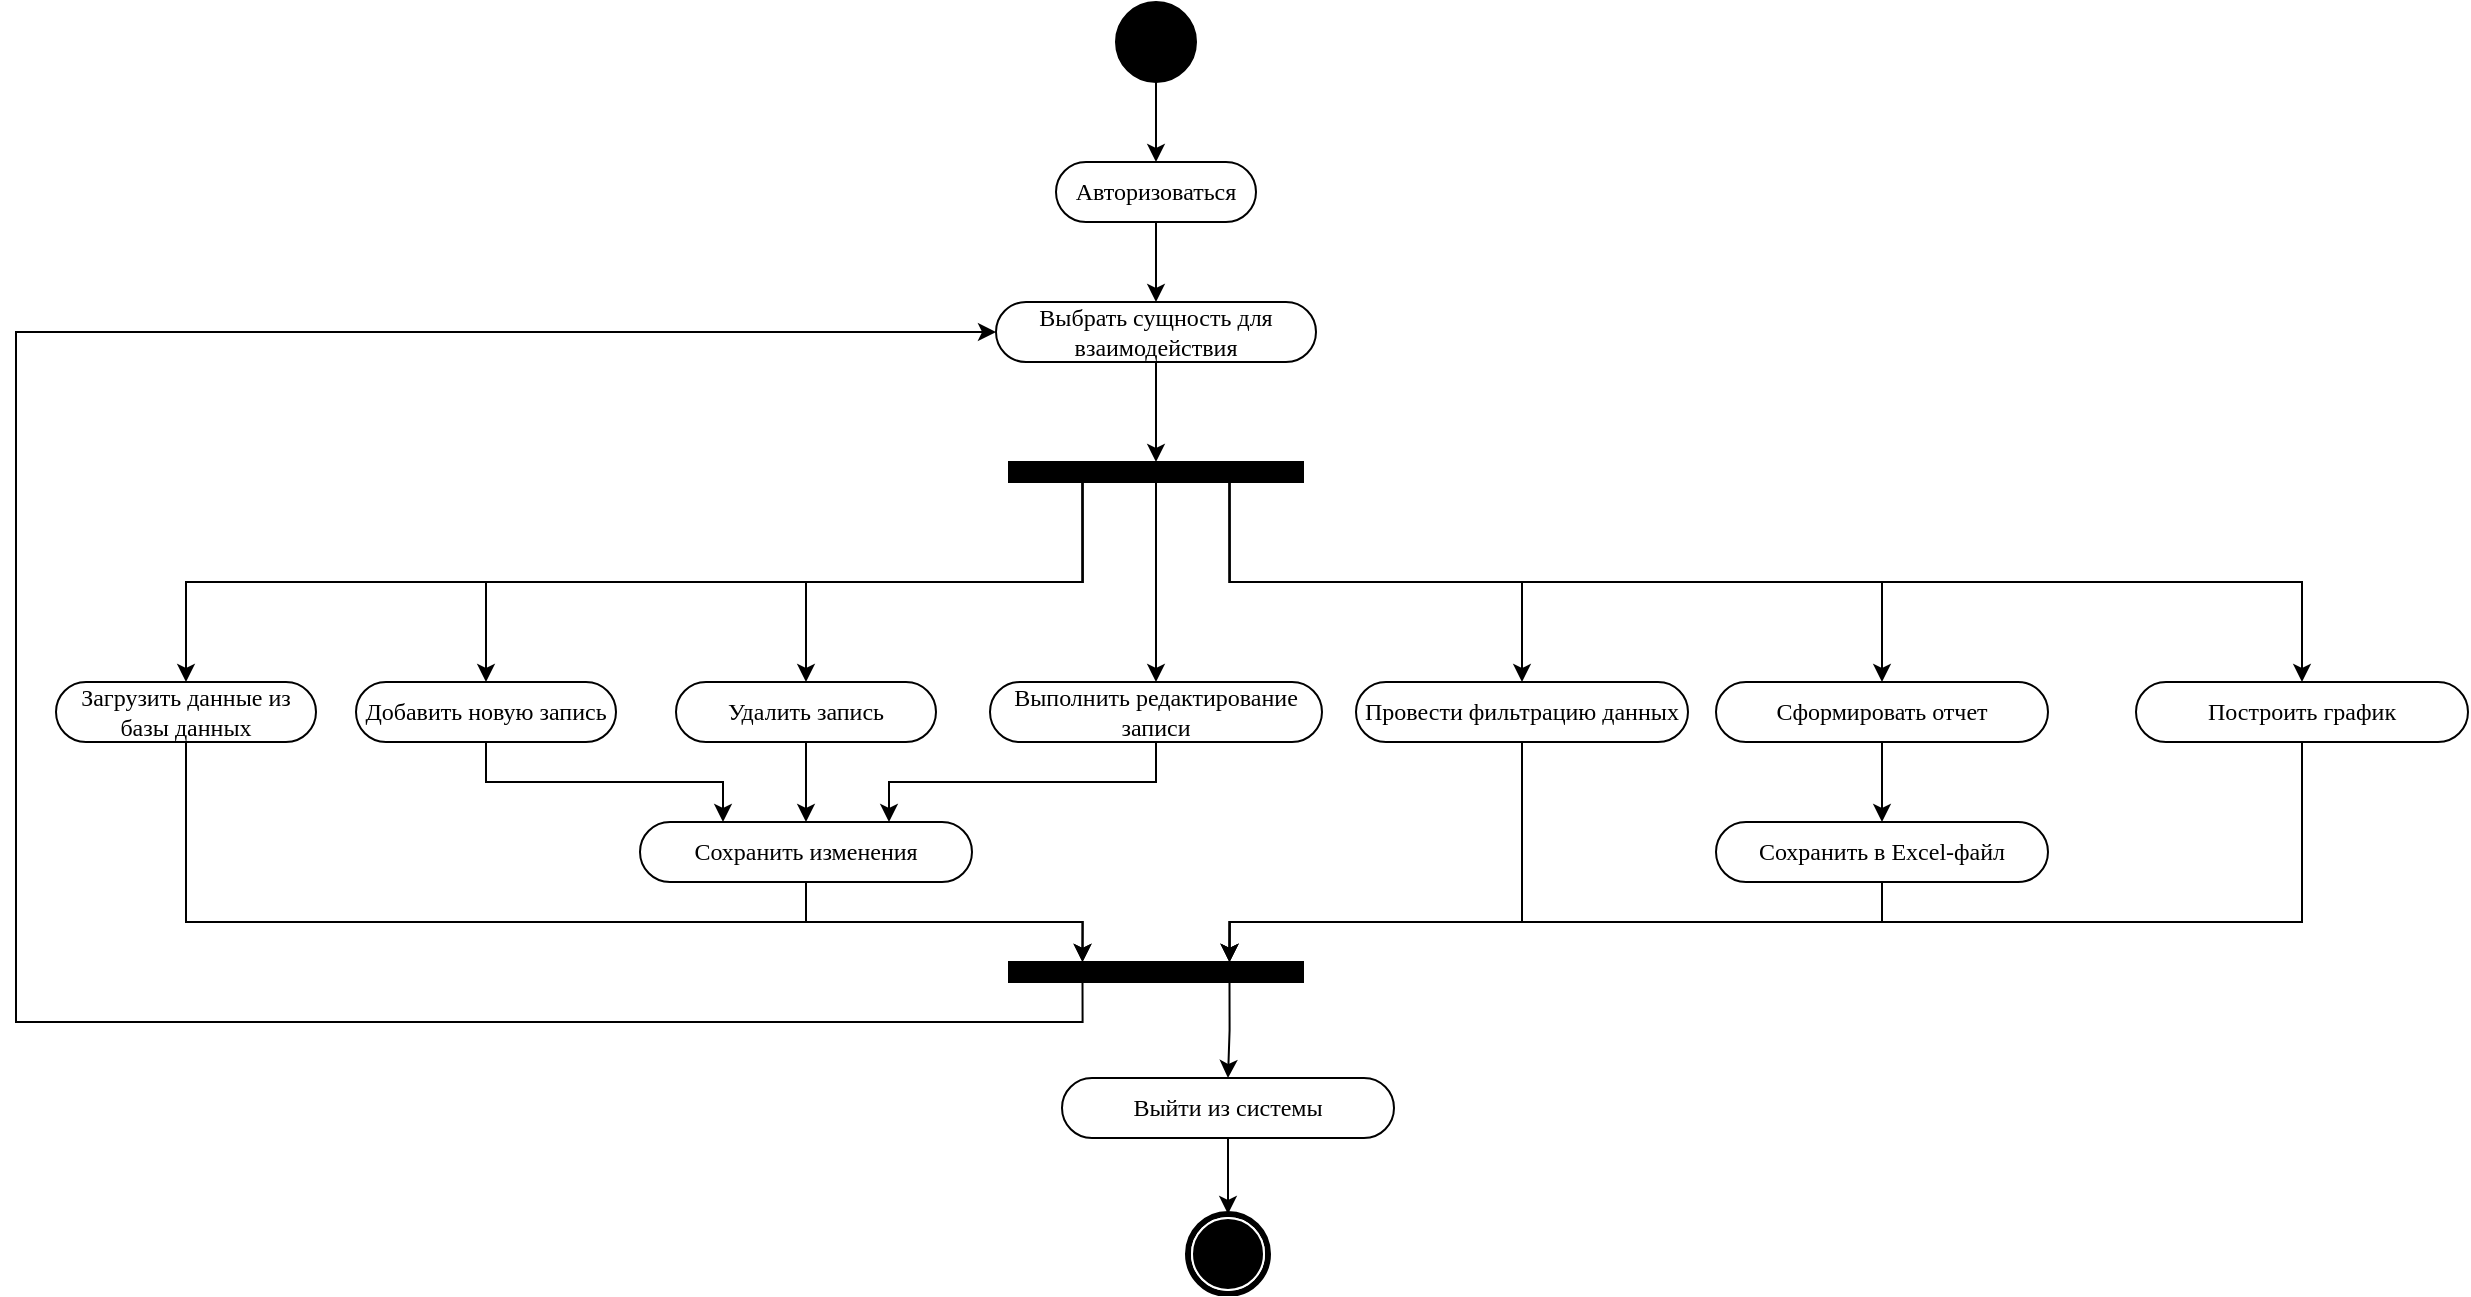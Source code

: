 <mxfile version="20.8.16" type="device"><diagram name="Page-1" id="0783ab3e-0a74-02c8-0abd-f7b4e66b4bec"><mxGraphModel dx="1509" dy="880" grid="1" gridSize="10" guides="1" tooltips="1" connect="1" arrows="1" fold="1" page="1" pageScale="1" pageWidth="850" pageHeight="1100" background="none" math="0" shadow="0"><root><mxCell id="0"/><mxCell id="1" parent="0"/><mxCell id="7LlSKcSgOUzQQDhMbtAO-3" style="edgeStyle=orthogonalEdgeStyle;rounded=0;orthogonalLoop=1;jettySize=auto;html=1;exitX=0.5;exitY=1;exitDx=0;exitDy=0;entryX=0.5;entryY=0;entryDx=0;entryDy=0;" edge="1" parent="1" source="7LlSKcSgOUzQQDhMbtAO-1" target="7LlSKcSgOUzQQDhMbtAO-2"><mxGeometry relative="1" as="geometry"/></mxCell><mxCell id="7LlSKcSgOUzQQDhMbtAO-1" value="" style="ellipse;whiteSpace=wrap;html=1;rounded=0;shadow=0;comic=0;labelBackgroundColor=none;strokeWidth=1;fillColor=#000000;fontFamily=Verdana;fontSize=12;align=center;" vertex="1" parent="1"><mxGeometry x="990" y="40" width="40" height="40" as="geometry"/></mxCell><mxCell id="7LlSKcSgOUzQQDhMbtAO-5" style="edgeStyle=orthogonalEdgeStyle;rounded=0;orthogonalLoop=1;jettySize=auto;html=1;exitX=0.5;exitY=1;exitDx=0;exitDy=0;entryX=0.5;entryY=0;entryDx=0;entryDy=0;" edge="1" parent="1" source="7LlSKcSgOUzQQDhMbtAO-2" target="7LlSKcSgOUzQQDhMbtAO-4"><mxGeometry relative="1" as="geometry"/></mxCell><mxCell id="7LlSKcSgOUzQQDhMbtAO-2" value="Авторизоваться" style="rounded=1;whiteSpace=wrap;html=1;shadow=0;comic=0;labelBackgroundColor=none;strokeWidth=1;fontFamily=Verdana;fontSize=12;align=center;arcSize=50;" vertex="1" parent="1"><mxGeometry x="960" y="120" width="100" height="30" as="geometry"/></mxCell><mxCell id="7LlSKcSgOUzQQDhMbtAO-8" style="edgeStyle=orthogonalEdgeStyle;rounded=0;orthogonalLoop=1;jettySize=auto;html=1;exitX=0.5;exitY=1;exitDx=0;exitDy=0;entryX=0.5;entryY=0;entryDx=0;entryDy=0;" edge="1" parent="1" source="7LlSKcSgOUzQQDhMbtAO-4" target="7LlSKcSgOUzQQDhMbtAO-7"><mxGeometry relative="1" as="geometry"/></mxCell><mxCell id="7LlSKcSgOUzQQDhMbtAO-4" value="Выбрать сущность для взаимодействия" style="rounded=1;whiteSpace=wrap;html=1;shadow=0;comic=0;labelBackgroundColor=none;strokeWidth=1;fontFamily=Verdana;fontSize=12;align=center;arcSize=50;" vertex="1" parent="1"><mxGeometry x="930" y="190" width="160" height="30" as="geometry"/></mxCell><mxCell id="7LlSKcSgOUzQQDhMbtAO-18" style="edgeStyle=orthogonalEdgeStyle;rounded=0;orthogonalLoop=1;jettySize=auto;html=1;exitX=0.25;exitY=1;exitDx=0;exitDy=0;entryX=0.5;entryY=0;entryDx=0;entryDy=0;" edge="1" parent="1" source="7LlSKcSgOUzQQDhMbtAO-7" target="7LlSKcSgOUzQQDhMbtAO-9"><mxGeometry relative="1" as="geometry"/></mxCell><mxCell id="7LlSKcSgOUzQQDhMbtAO-19" style="edgeStyle=orthogonalEdgeStyle;rounded=0;orthogonalLoop=1;jettySize=auto;html=1;exitX=0.75;exitY=1;exitDx=0;exitDy=0;entryX=0.5;entryY=0;entryDx=0;entryDy=0;" edge="1" parent="1" source="7LlSKcSgOUzQQDhMbtAO-7" target="7LlSKcSgOUzQQDhMbtAO-16"><mxGeometry relative="1" as="geometry"/></mxCell><mxCell id="7LlSKcSgOUzQQDhMbtAO-21" style="edgeStyle=orthogonalEdgeStyle;rounded=0;orthogonalLoop=1;jettySize=auto;html=1;exitX=0.25;exitY=1;exitDx=0;exitDy=0;entryX=0.5;entryY=0;entryDx=0;entryDy=0;" edge="1" parent="1" source="7LlSKcSgOUzQQDhMbtAO-7" target="7LlSKcSgOUzQQDhMbtAO-10"><mxGeometry relative="1" as="geometry"/></mxCell><mxCell id="7LlSKcSgOUzQQDhMbtAO-23" style="edgeStyle=orthogonalEdgeStyle;rounded=0;orthogonalLoop=1;jettySize=auto;html=1;exitX=0.25;exitY=1;exitDx=0;exitDy=0;entryX=0.5;entryY=0;entryDx=0;entryDy=0;" edge="1" parent="1" source="7LlSKcSgOUzQQDhMbtAO-7" target="7LlSKcSgOUzQQDhMbtAO-11"><mxGeometry relative="1" as="geometry"/></mxCell><mxCell id="7LlSKcSgOUzQQDhMbtAO-24" style="edgeStyle=orthogonalEdgeStyle;rounded=0;orthogonalLoop=1;jettySize=auto;html=1;exitX=0.75;exitY=1;exitDx=0;exitDy=0;entryX=0.5;entryY=0;entryDx=0;entryDy=0;" edge="1" parent="1" source="7LlSKcSgOUzQQDhMbtAO-7" target="7LlSKcSgOUzQQDhMbtAO-14"><mxGeometry relative="1" as="geometry"/></mxCell><mxCell id="7LlSKcSgOUzQQDhMbtAO-29" style="edgeStyle=orthogonalEdgeStyle;rounded=0;orthogonalLoop=1;jettySize=auto;html=1;exitX=0.75;exitY=1;exitDx=0;exitDy=0;entryX=0.5;entryY=0;entryDx=0;entryDy=0;" edge="1" parent="1" source="7LlSKcSgOUzQQDhMbtAO-7" target="7LlSKcSgOUzQQDhMbtAO-13"><mxGeometry relative="1" as="geometry"/></mxCell><mxCell id="7LlSKcSgOUzQQDhMbtAO-31" style="edgeStyle=orthogonalEdgeStyle;rounded=0;orthogonalLoop=1;jettySize=auto;html=1;exitX=0.5;exitY=1;exitDx=0;exitDy=0;entryX=0.5;entryY=0;entryDx=0;entryDy=0;" edge="1" parent="1" source="7LlSKcSgOUzQQDhMbtAO-7" target="7LlSKcSgOUzQQDhMbtAO-27"><mxGeometry relative="1" as="geometry"/></mxCell><mxCell id="7LlSKcSgOUzQQDhMbtAO-7" value="" style="whiteSpace=wrap;html=1;rounded=0;shadow=0;comic=0;labelBackgroundColor=none;strokeWidth=1;fillColor=#000000;fontFamily=Verdana;fontSize=12;align=center;rotation=0;" vertex="1" parent="1"><mxGeometry x="936.5" y="270" width="147" height="10" as="geometry"/></mxCell><mxCell id="7LlSKcSgOUzQQDhMbtAO-38" style="edgeStyle=orthogonalEdgeStyle;rounded=0;orthogonalLoop=1;jettySize=auto;html=1;exitX=0.5;exitY=1;exitDx=0;exitDy=0;entryX=0.25;entryY=0;entryDx=0;entryDy=0;" edge="1" parent="1" source="7LlSKcSgOUzQQDhMbtAO-9" target="7LlSKcSgOUzQQDhMbtAO-36"><mxGeometry relative="1" as="geometry"><Array as="points"><mxPoint x="525" y="500"/><mxPoint x="973" y="500"/></Array></mxGeometry></mxCell><mxCell id="7LlSKcSgOUzQQDhMbtAO-9" value="Загрузить данные из базы данных" style="rounded=1;whiteSpace=wrap;html=1;shadow=0;comic=0;labelBackgroundColor=none;strokeWidth=1;fontFamily=Verdana;fontSize=12;align=center;arcSize=50;" vertex="1" parent="1"><mxGeometry x="460" y="380" width="130" height="30" as="geometry"/></mxCell><mxCell id="7LlSKcSgOUzQQDhMbtAO-34" style="edgeStyle=orthogonalEdgeStyle;rounded=0;orthogonalLoop=1;jettySize=auto;html=1;exitX=0.5;exitY=1;exitDx=0;exitDy=0;entryX=0.25;entryY=0;entryDx=0;entryDy=0;" edge="1" parent="1" source="7LlSKcSgOUzQQDhMbtAO-10" target="7LlSKcSgOUzQQDhMbtAO-32"><mxGeometry relative="1" as="geometry"/></mxCell><mxCell id="7LlSKcSgOUzQQDhMbtAO-10" value="Добавить новую запись" style="rounded=1;whiteSpace=wrap;html=1;shadow=0;comic=0;labelBackgroundColor=none;strokeWidth=1;fontFamily=Verdana;fontSize=12;align=center;arcSize=50;" vertex="1" parent="1"><mxGeometry x="610" y="380" width="130" height="30" as="geometry"/></mxCell><mxCell id="7LlSKcSgOUzQQDhMbtAO-33" style="edgeStyle=orthogonalEdgeStyle;rounded=0;orthogonalLoop=1;jettySize=auto;html=1;exitX=0.5;exitY=1;exitDx=0;exitDy=0;entryX=0.5;entryY=0;entryDx=0;entryDy=0;" edge="1" parent="1" source="7LlSKcSgOUzQQDhMbtAO-11" target="7LlSKcSgOUzQQDhMbtAO-32"><mxGeometry relative="1" as="geometry"/></mxCell><mxCell id="7LlSKcSgOUzQQDhMbtAO-11" value="Удалить запись" style="rounded=1;whiteSpace=wrap;html=1;shadow=0;comic=0;labelBackgroundColor=none;strokeWidth=1;fontFamily=Verdana;fontSize=12;align=center;arcSize=50;" vertex="1" parent="1"><mxGeometry x="770" y="380" width="130" height="30" as="geometry"/></mxCell><mxCell id="7LlSKcSgOUzQQDhMbtAO-40" style="edgeStyle=orthogonalEdgeStyle;rounded=0;orthogonalLoop=1;jettySize=auto;html=1;exitX=0.5;exitY=1;exitDx=0;exitDy=0;entryX=0.75;entryY=0;entryDx=0;entryDy=0;" edge="1" parent="1" source="7LlSKcSgOUzQQDhMbtAO-13" target="7LlSKcSgOUzQQDhMbtAO-36"><mxGeometry relative="1" as="geometry"><Array as="points"><mxPoint x="1193" y="500"/><mxPoint x="1047" y="500"/></Array></mxGeometry></mxCell><mxCell id="7LlSKcSgOUzQQDhMbtAO-13" value="Провести фильтрацию данных" style="rounded=1;whiteSpace=wrap;html=1;shadow=0;comic=0;labelBackgroundColor=none;strokeWidth=1;fontFamily=Verdana;fontSize=12;align=center;arcSize=50;" vertex="1" parent="1"><mxGeometry x="1110" y="380" width="166" height="30" as="geometry"/></mxCell><mxCell id="7LlSKcSgOUzQQDhMbtAO-39" style="edgeStyle=orthogonalEdgeStyle;rounded=0;orthogonalLoop=1;jettySize=auto;html=1;exitX=0.5;exitY=1;exitDx=0;exitDy=0;entryX=0.5;entryY=0;entryDx=0;entryDy=0;" edge="1" parent="1" source="7LlSKcSgOUzQQDhMbtAO-14" target="7LlSKcSgOUzQQDhMbtAO-26"><mxGeometry relative="1" as="geometry"/></mxCell><mxCell id="7LlSKcSgOUzQQDhMbtAO-14" value="Сформировать отчет" style="rounded=1;whiteSpace=wrap;html=1;shadow=0;comic=0;labelBackgroundColor=none;strokeWidth=1;fontFamily=Verdana;fontSize=12;align=center;arcSize=50;" vertex="1" parent="1"><mxGeometry x="1290" y="380" width="166" height="30" as="geometry"/></mxCell><mxCell id="7LlSKcSgOUzQQDhMbtAO-42" style="edgeStyle=orthogonalEdgeStyle;rounded=0;orthogonalLoop=1;jettySize=auto;html=1;exitX=0.5;exitY=1;exitDx=0;exitDy=0;entryX=0.75;entryY=0;entryDx=0;entryDy=0;" edge="1" parent="1" source="7LlSKcSgOUzQQDhMbtAO-16" target="7LlSKcSgOUzQQDhMbtAO-36"><mxGeometry relative="1" as="geometry"><Array as="points"><mxPoint x="1583" y="500"/><mxPoint x="1047" y="500"/></Array></mxGeometry></mxCell><mxCell id="7LlSKcSgOUzQQDhMbtAO-16" value="Построить график" style="rounded=1;whiteSpace=wrap;html=1;shadow=0;comic=0;labelBackgroundColor=none;strokeWidth=1;fontFamily=Verdana;fontSize=12;align=center;arcSize=50;" vertex="1" parent="1"><mxGeometry x="1500" y="380" width="166" height="30" as="geometry"/></mxCell><mxCell id="7LlSKcSgOUzQQDhMbtAO-25" value="" style="shape=mxgraph.bpmn.shape;html=1;verticalLabelPosition=bottom;labelBackgroundColor=#ffffff;verticalAlign=top;perimeter=ellipsePerimeter;outline=end;symbol=terminate;rounded=0;shadow=0;comic=0;strokeWidth=1;fontFamily=Verdana;fontSize=12;align=center;" vertex="1" parent="1"><mxGeometry x="1026" y="646" width="40" height="40" as="geometry"/></mxCell><mxCell id="7LlSKcSgOUzQQDhMbtAO-41" style="edgeStyle=orthogonalEdgeStyle;rounded=0;orthogonalLoop=1;jettySize=auto;html=1;exitX=0.5;exitY=1;exitDx=0;exitDy=0;entryX=0.75;entryY=0;entryDx=0;entryDy=0;" edge="1" parent="1" source="7LlSKcSgOUzQQDhMbtAO-26" target="7LlSKcSgOUzQQDhMbtAO-36"><mxGeometry relative="1" as="geometry"/></mxCell><mxCell id="7LlSKcSgOUzQQDhMbtAO-26" value="Сохранить в Excel-файл" style="rounded=1;whiteSpace=wrap;html=1;shadow=0;comic=0;labelBackgroundColor=none;strokeWidth=1;fontFamily=Verdana;fontSize=12;align=center;arcSize=50;" vertex="1" parent="1"><mxGeometry x="1290" y="450" width="166" height="30" as="geometry"/></mxCell><mxCell id="7LlSKcSgOUzQQDhMbtAO-35" style="edgeStyle=orthogonalEdgeStyle;rounded=0;orthogonalLoop=1;jettySize=auto;html=1;exitX=0.5;exitY=1;exitDx=0;exitDy=0;entryX=0.75;entryY=0;entryDx=0;entryDy=0;" edge="1" parent="1" source="7LlSKcSgOUzQQDhMbtAO-27" target="7LlSKcSgOUzQQDhMbtAO-32"><mxGeometry relative="1" as="geometry"/></mxCell><mxCell id="7LlSKcSgOUzQQDhMbtAO-27" value="Выполнить редактирование записи" style="rounded=1;whiteSpace=wrap;html=1;shadow=0;comic=0;labelBackgroundColor=none;strokeWidth=1;fontFamily=Verdana;fontSize=12;align=center;arcSize=50;" vertex="1" parent="1"><mxGeometry x="927" y="380" width="166" height="30" as="geometry"/></mxCell><mxCell id="7LlSKcSgOUzQQDhMbtAO-37" style="edgeStyle=orthogonalEdgeStyle;rounded=0;orthogonalLoop=1;jettySize=auto;html=1;exitX=0.5;exitY=1;exitDx=0;exitDy=0;entryX=0.25;entryY=0;entryDx=0;entryDy=0;" edge="1" parent="1" source="7LlSKcSgOUzQQDhMbtAO-32" target="7LlSKcSgOUzQQDhMbtAO-36"><mxGeometry relative="1" as="geometry"/></mxCell><mxCell id="7LlSKcSgOUzQQDhMbtAO-32" value="Сохранить изменения" style="rounded=1;whiteSpace=wrap;html=1;shadow=0;comic=0;labelBackgroundColor=none;strokeWidth=1;fontFamily=Verdana;fontSize=12;align=center;arcSize=50;" vertex="1" parent="1"><mxGeometry x="752" y="450" width="166" height="30" as="geometry"/></mxCell><mxCell id="7LlSKcSgOUzQQDhMbtAO-48" style="edgeStyle=orthogonalEdgeStyle;rounded=0;orthogonalLoop=1;jettySize=auto;html=1;exitX=0.25;exitY=1;exitDx=0;exitDy=0;entryX=0;entryY=0.5;entryDx=0;entryDy=0;" edge="1" parent="1" source="7LlSKcSgOUzQQDhMbtAO-36" target="7LlSKcSgOUzQQDhMbtAO-4"><mxGeometry relative="1" as="geometry"><Array as="points"><mxPoint x="973" y="550"/><mxPoint x="440" y="550"/><mxPoint x="440" y="205"/></Array></mxGeometry></mxCell><mxCell id="7LlSKcSgOUzQQDhMbtAO-49" style="edgeStyle=orthogonalEdgeStyle;rounded=0;orthogonalLoop=1;jettySize=auto;html=1;exitX=0.75;exitY=1;exitDx=0;exitDy=0;entryX=0.5;entryY=0;entryDx=0;entryDy=0;" edge="1" parent="1" source="7LlSKcSgOUzQQDhMbtAO-36" target="7LlSKcSgOUzQQDhMbtAO-46"><mxGeometry relative="1" as="geometry"/></mxCell><mxCell id="7LlSKcSgOUzQQDhMbtAO-36" value="" style="whiteSpace=wrap;html=1;rounded=0;shadow=0;comic=0;labelBackgroundColor=none;strokeWidth=1;fillColor=#000000;fontFamily=Verdana;fontSize=12;align=center;rotation=0;" vertex="1" parent="1"><mxGeometry x="936.5" y="520" width="147" height="10" as="geometry"/></mxCell><mxCell id="7LlSKcSgOUzQQDhMbtAO-50" style="edgeStyle=orthogonalEdgeStyle;rounded=0;orthogonalLoop=1;jettySize=auto;html=1;exitX=0.5;exitY=1;exitDx=0;exitDy=0;entryX=0.5;entryY=0;entryDx=0;entryDy=0;" edge="1" parent="1" source="7LlSKcSgOUzQQDhMbtAO-46" target="7LlSKcSgOUzQQDhMbtAO-25"><mxGeometry relative="1" as="geometry"/></mxCell><mxCell id="7LlSKcSgOUzQQDhMbtAO-46" value="Выйти из системы" style="rounded=1;whiteSpace=wrap;html=1;shadow=0;comic=0;labelBackgroundColor=none;strokeWidth=1;fontFamily=Verdana;fontSize=12;align=center;arcSize=50;" vertex="1" parent="1"><mxGeometry x="963" y="578" width="166" height="30" as="geometry"/></mxCell></root></mxGraphModel></diagram></mxfile>